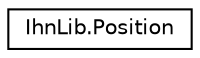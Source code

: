 digraph "Graphical Class Hierarchy"
{
  edge [fontname="Helvetica",fontsize="10",labelfontname="Helvetica",labelfontsize="10"];
  node [fontname="Helvetica",fontsize="10",shape=record];
  rankdir="LR";
  Node1 [label="IhnLib.Position",height=0.2,width=0.4,color="black", fillcolor="white", style="filled",URL="$class_ihn_lib_1_1_position.html"];
}
